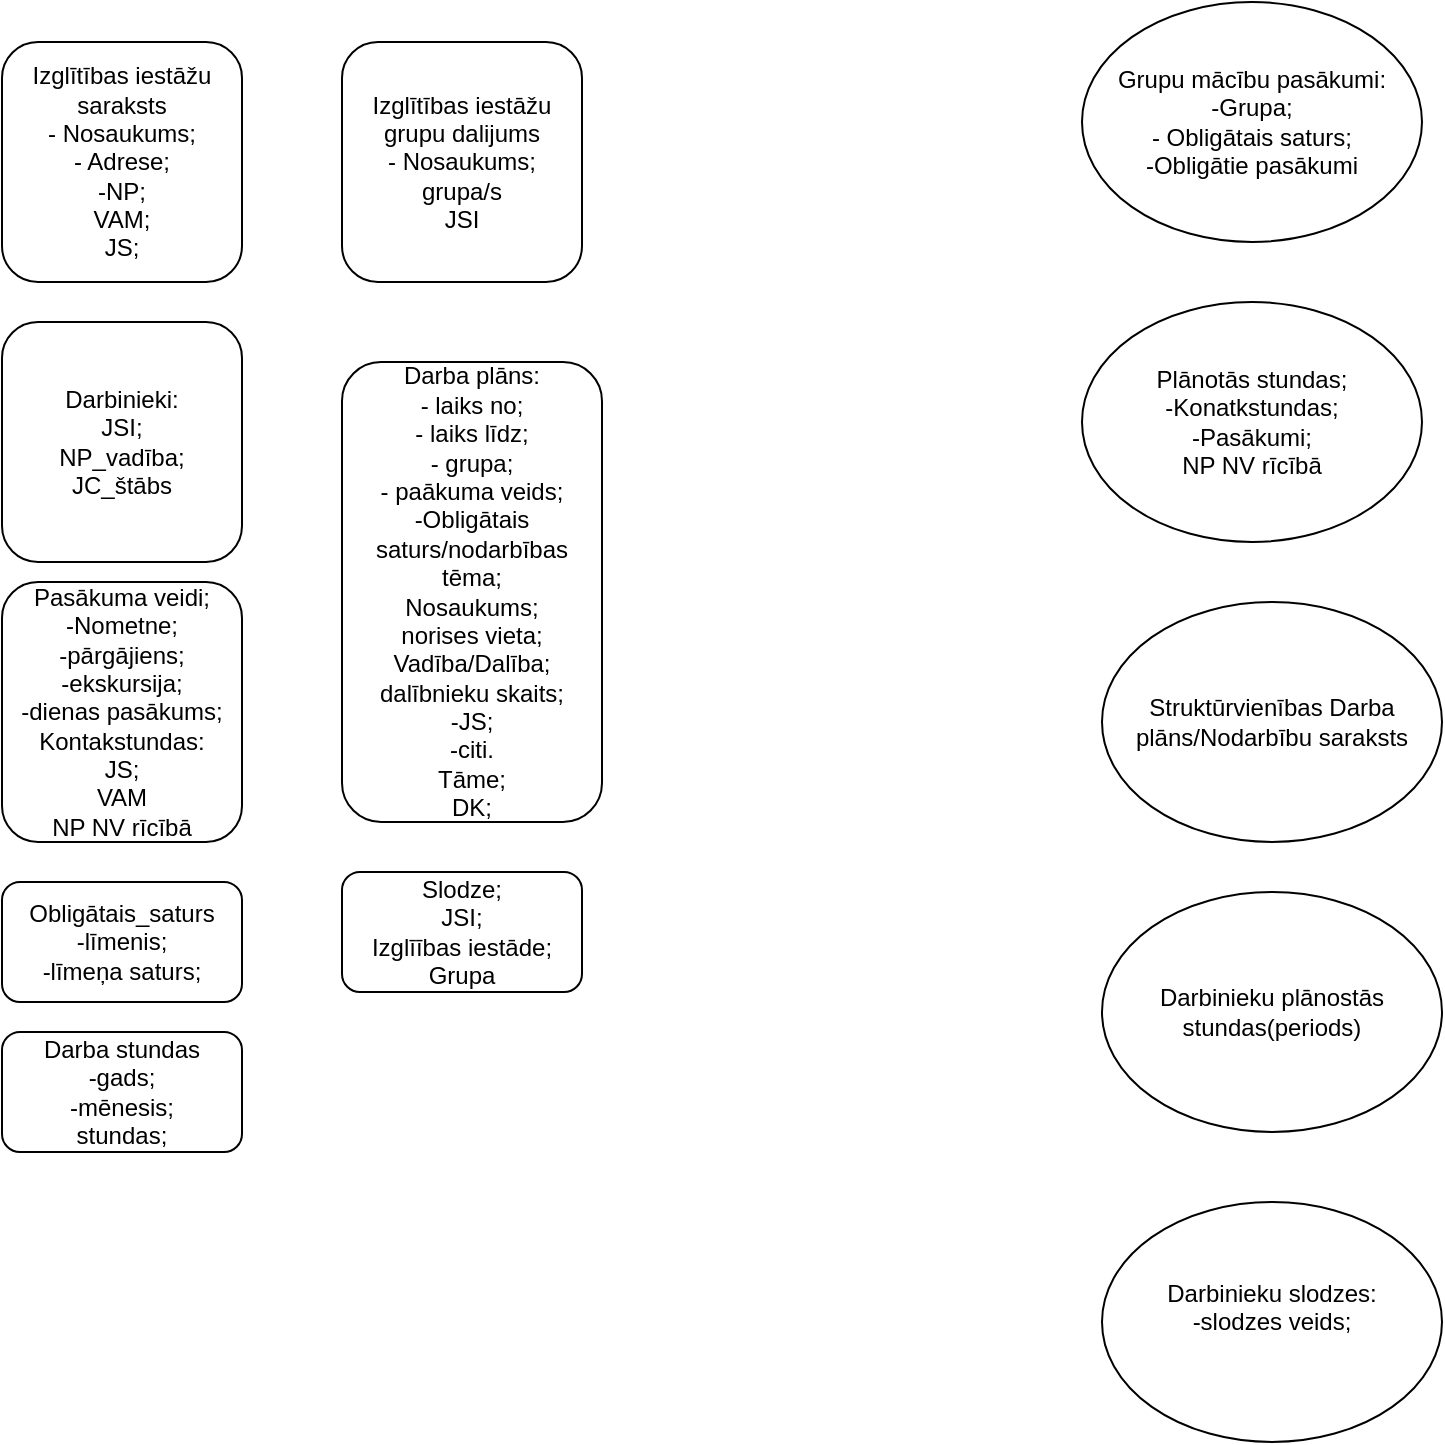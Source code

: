 <mxfile version="24.7.12">
  <diagram id="C5RBs43oDa-KdzZeNtuy" name="Page-1">
    <mxGraphModel dx="1687" dy="878" grid="1" gridSize="10" guides="1" tooltips="1" connect="1" arrows="1" fold="1" page="1" pageScale="1" pageWidth="827" pageHeight="1169" math="0" shadow="0">
      <root>
        <mxCell id="WIyWlLk6GJQsqaUBKTNV-0" />
        <mxCell id="WIyWlLk6GJQsqaUBKTNV-1" parent="WIyWlLk6GJQsqaUBKTNV-0" />
        <mxCell id="WIyWlLk6GJQsqaUBKTNV-3" value="&lt;div&gt;Izglītības iestāžu saraksts&lt;/div&gt;&lt;div&gt;- Nosaukums;&lt;/div&gt;&lt;div&gt;- Adrese;&lt;/div&gt;&lt;div&gt;-NP;&lt;/div&gt;&lt;div&gt;VAM;&lt;/div&gt;&lt;div&gt;JS;&lt;br&gt;&lt;/div&gt;" style="rounded=1;whiteSpace=wrap;html=1;fontSize=12;glass=0;strokeWidth=1;shadow=0;" parent="WIyWlLk6GJQsqaUBKTNV-1" vertex="1">
          <mxGeometry x="30" y="30" width="120" height="120" as="geometry" />
        </mxCell>
        <mxCell id="WIyWlLk6GJQsqaUBKTNV-7" value="&lt;div&gt;Darbinieki:&lt;/div&gt;&lt;div&gt;JSI;&lt;/div&gt;&lt;div&gt;NP_vadība;&lt;/div&gt;&lt;div&gt;JC_štābs&lt;br&gt;&lt;/div&gt;" style="rounded=1;whiteSpace=wrap;html=1;fontSize=12;glass=0;strokeWidth=1;shadow=0;" parent="WIyWlLk6GJQsqaUBKTNV-1" vertex="1">
          <mxGeometry x="30" y="170" width="120" height="120" as="geometry" />
        </mxCell>
        <mxCell id="ZfrTe5NxoF89OXbGs7Vm-1" value="&lt;div&gt;Pasākuma veidi;&lt;/div&gt;&lt;div&gt;-Nometne;&lt;/div&gt;&lt;div&gt;-pārgājiens;&lt;/div&gt;&lt;div&gt;-ekskursija;&lt;/div&gt;&lt;div&gt;-dienas pasākums;&lt;/div&gt;&lt;div&gt;Kontakstundas:&lt;/div&gt;&lt;div&gt;JS;&lt;/div&gt;&lt;div&gt;VAM&lt;br&gt;&lt;/div&gt;&lt;div&gt;NP NV rīcībā&lt;br&gt;&lt;/div&gt;" style="rounded=1;whiteSpace=wrap;html=1;" vertex="1" parent="WIyWlLk6GJQsqaUBKTNV-1">
          <mxGeometry x="30" y="300" width="120" height="130" as="geometry" />
        </mxCell>
        <mxCell id="ZfrTe5NxoF89OXbGs7Vm-2" value="&lt;div&gt;Obligātais_saturs&lt;/div&gt;&lt;div&gt;-līmenis;&lt;/div&gt;&lt;div&gt;-līmeņa saturs;&lt;br&gt;&lt;/div&gt;" style="rounded=1;whiteSpace=wrap;html=1;" vertex="1" parent="WIyWlLk6GJQsqaUBKTNV-1">
          <mxGeometry x="30" y="450" width="120" height="60" as="geometry" />
        </mxCell>
        <mxCell id="ZfrTe5NxoF89OXbGs7Vm-3" value="&lt;div&gt;Darba stundas&lt;/div&gt;&lt;div&gt;-gads;&lt;/div&gt;&lt;div&gt;-mēnesis;&lt;/div&gt;&lt;div&gt;stundas;&lt;br&gt;&lt;/div&gt;" style="rounded=1;whiteSpace=wrap;html=1;" vertex="1" parent="WIyWlLk6GJQsqaUBKTNV-1">
          <mxGeometry x="30" y="525" width="120" height="60" as="geometry" />
        </mxCell>
        <mxCell id="ZfrTe5NxoF89OXbGs7Vm-5" value="&lt;div&gt;Grupu mācību pasākumi:&lt;/div&gt;&lt;div&gt;-Grupa;&lt;/div&gt;&lt;div&gt;- Obligātais saturs;&lt;/div&gt;-Obligātie pasākumi" style="ellipse;whiteSpace=wrap;html=1;" vertex="1" parent="WIyWlLk6GJQsqaUBKTNV-1">
          <mxGeometry x="570" y="10" width="170" height="120" as="geometry" />
        </mxCell>
        <mxCell id="ZfrTe5NxoF89OXbGs7Vm-8" value="Struktūrvienības Darba plāns/Nodarbību saraksts" style="ellipse;whiteSpace=wrap;html=1;" vertex="1" parent="WIyWlLk6GJQsqaUBKTNV-1">
          <mxGeometry x="580" y="310" width="170" height="120" as="geometry" />
        </mxCell>
        <mxCell id="ZfrTe5NxoF89OXbGs7Vm-9" value="&lt;div&gt;Slodze;&lt;/div&gt;&lt;div&gt;JSI;&lt;/div&gt;&lt;div&gt;Izglīības iestāde;&lt;/div&gt;&lt;div&gt;Grupa&lt;br&gt;&lt;/div&gt;" style="rounded=1;whiteSpace=wrap;html=1;" vertex="1" parent="WIyWlLk6GJQsqaUBKTNV-1">
          <mxGeometry x="200" y="445" width="120" height="60" as="geometry" />
        </mxCell>
        <mxCell id="ZfrTe5NxoF89OXbGs7Vm-10" value="&lt;div&gt;Izglītības iestāžu grupu dalijums&lt;br&gt;&lt;/div&gt;&lt;div&gt;- Nosaukums;&lt;/div&gt;&lt;div&gt;grupa/s&lt;/div&gt;&lt;div&gt;JSI&lt;br&gt;&lt;/div&gt;" style="rounded=1;whiteSpace=wrap;html=1;fontSize=12;glass=0;strokeWidth=1;shadow=0;" vertex="1" parent="WIyWlLk6GJQsqaUBKTNV-1">
          <mxGeometry x="200" y="30" width="120" height="120" as="geometry" />
        </mxCell>
        <mxCell id="ZfrTe5NxoF89OXbGs7Vm-11" value="&lt;div&gt;Darba plāns:&lt;/div&gt;&lt;div&gt;- laiks no;&lt;/div&gt;&lt;div&gt;- laiks līdz;&lt;/div&gt;&lt;div&gt;- grupa;&lt;/div&gt;&lt;div&gt;- paākuma veids;&lt;/div&gt;&lt;div&gt;-Obligātais saturs/nodarbības tēma;&lt;/div&gt;&lt;div&gt;Nosaukums;&lt;/div&gt;&lt;div&gt;norises vieta;&lt;/div&gt;&lt;div&gt;Vadība/Dalība;&lt;/div&gt;&lt;div&gt;dalībnieku skaits;&lt;/div&gt;&lt;div&gt;-JS;&lt;/div&gt;&lt;div&gt;-citi.&lt;/div&gt;&lt;div&gt;Tāme;&lt;/div&gt;DK;" style="rounded=1;whiteSpace=wrap;html=1;" vertex="1" parent="WIyWlLk6GJQsqaUBKTNV-1">
          <mxGeometry x="200" y="190" width="130" height="230" as="geometry" />
        </mxCell>
        <mxCell id="ZfrTe5NxoF89OXbGs7Vm-12" value="&lt;div&gt;Plānotās stundas;&lt;/div&gt;&lt;div&gt;-Konatkstundas;&lt;/div&gt;&lt;div&gt;-Pasākumi;&lt;/div&gt;&lt;div&gt;NP NV rīcībā&lt;br&gt;&lt;/div&gt;" style="ellipse;whiteSpace=wrap;html=1;" vertex="1" parent="WIyWlLk6GJQsqaUBKTNV-1">
          <mxGeometry x="570" y="160" width="170" height="120" as="geometry" />
        </mxCell>
        <mxCell id="ZfrTe5NxoF89OXbGs7Vm-13" value="Darbinieku plānostās stundas(periods)" style="ellipse;whiteSpace=wrap;html=1;" vertex="1" parent="WIyWlLk6GJQsqaUBKTNV-1">
          <mxGeometry x="580" y="455" width="170" height="120" as="geometry" />
        </mxCell>
        <mxCell id="ZfrTe5NxoF89OXbGs7Vm-14" value="&lt;div&gt;Darbinieku slodzes:&lt;/div&gt;&lt;div&gt;-slodzes veids;&lt;/div&gt;&lt;div&gt;&lt;br&gt;&lt;/div&gt;" style="ellipse;whiteSpace=wrap;html=1;" vertex="1" parent="WIyWlLk6GJQsqaUBKTNV-1">
          <mxGeometry x="580" y="610" width="170" height="120" as="geometry" />
        </mxCell>
      </root>
    </mxGraphModel>
  </diagram>
</mxfile>
